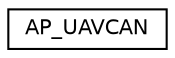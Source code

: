 digraph "Graphical Class Hierarchy"
{
 // INTERACTIVE_SVG=YES
  edge [fontname="Helvetica",fontsize="10",labelfontname="Helvetica",labelfontsize="10"];
  node [fontname="Helvetica",fontsize="10",shape=record];
  rankdir="LR";
  Node1 [label="AP_UAVCAN",height=0.2,width=0.4,color="black", fillcolor="white", style="filled",URL="$classAP__UAVCAN.html"];
}
